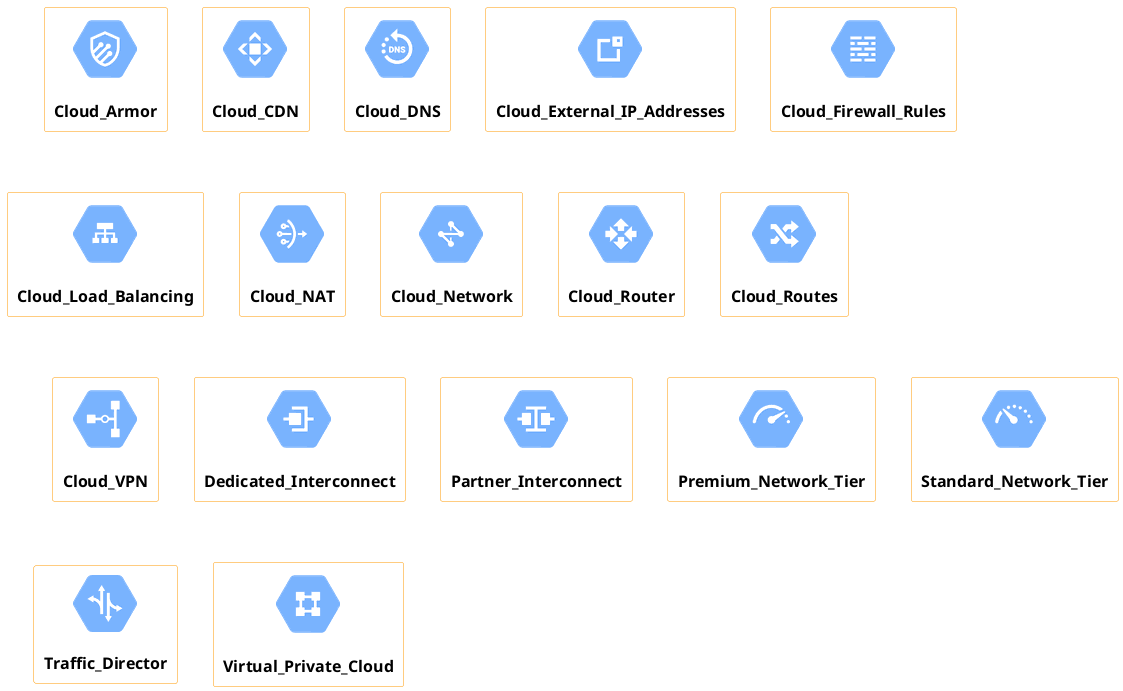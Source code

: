 @startuml 

!include <gcp/GCPCommon.puml>

!include <gcp/Networking/all.puml>
!include <gcp/GCPSimplified.puml>

Cloud_Armor(Cloud_Armor, "Cloud_Armor", "Technology")
Cloud_CDN(Cloud_CDN, "Cloud_CDN", "Technology")
Cloud_DNS(Cloud_DNS, "Cloud_DNS", "Technology")
Cloud_External_IP_Addresses(Cloud_External_IP_Addresses, "Cloud_External_IP_Addresses", "Technology")
Cloud_Firewall_Rules(Cloud_Firewall_Rules, "Cloud_Firewall_Rules", "Technology")
Cloud_Load_Balancing(Cloud_Load_Balancing, "Cloud_Load_Balancing", "Technology")
Cloud_NAT(Cloud_NAT, "Cloud_NAT", "Technology")
Cloud_Network(Cloud_Network, "Cloud_Network", "Technology")
Cloud_Router(Cloud_Router, "Cloud_Router", "Technology")
Cloud_Routes(Cloud_Routes, "Cloud_Routes", "Technology")
Cloud_VPN(Cloud_VPN, "Cloud_VPN", "Technology")
Dedicated_Interconnect(Dedicated_Interconnect, "Dedicated_Interconnect", "Technology")
'Networking(Networking, "Label", "Technology")
Partner_Interconnect(Partner_Interconnect, "Partner_Interconnect", "Technology")
Premium_Network_Tier(Premium_Network_Tier, "Premium_Network_Tier", "Technology")
Standard_Network_Tier(Standard_Network_Tier, "Standard_Network_Tier", "Technology")
Traffic_Director(Traffic_Director, "Traffic_Director", "Technology")
Virtual_Private_Cloud(Virtual_Private_Cloud, "Virtual_Private_Cloud", "Technology")

@enduml
